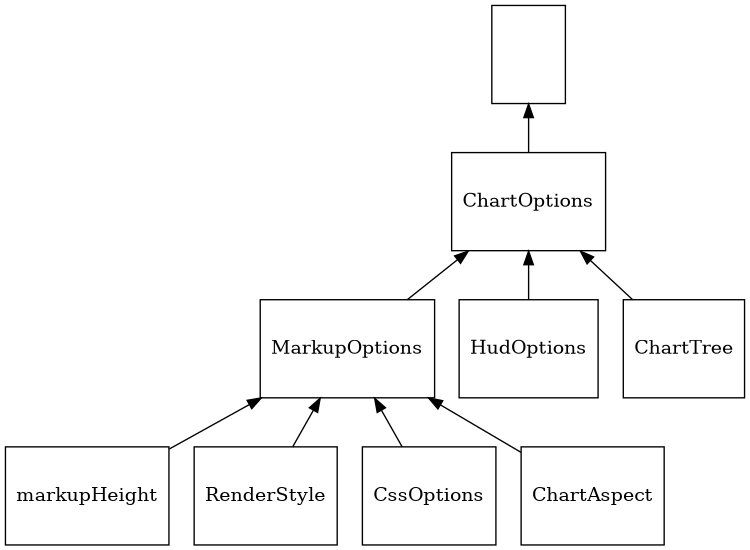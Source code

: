 digraph {
    node [height=1;shape=box]
    graph [overlap=false;size="5";splines=spline]
    edge [arrowsize=1]
    rankdir="BT"
    "markupHeight"
    "RenderStyle"
    "MarkupOptions"
    "HudOptions"
    "CssOptions"
    "ChartTree"
    "ChartOptions"
    "ChartAspect"
    ""
    "markupHeight" -> "MarkupOptions"
    "RenderStyle" -> "MarkupOptions"
    "MarkupOptions" -> "ChartOptions"
    "HudOptions" -> "ChartOptions"
    "CssOptions" -> "MarkupOptions"
    "ChartTree" -> "ChartOptions"
    "ChartOptions" -> ""
    "ChartAspect" -> "MarkupOptions"
    }
